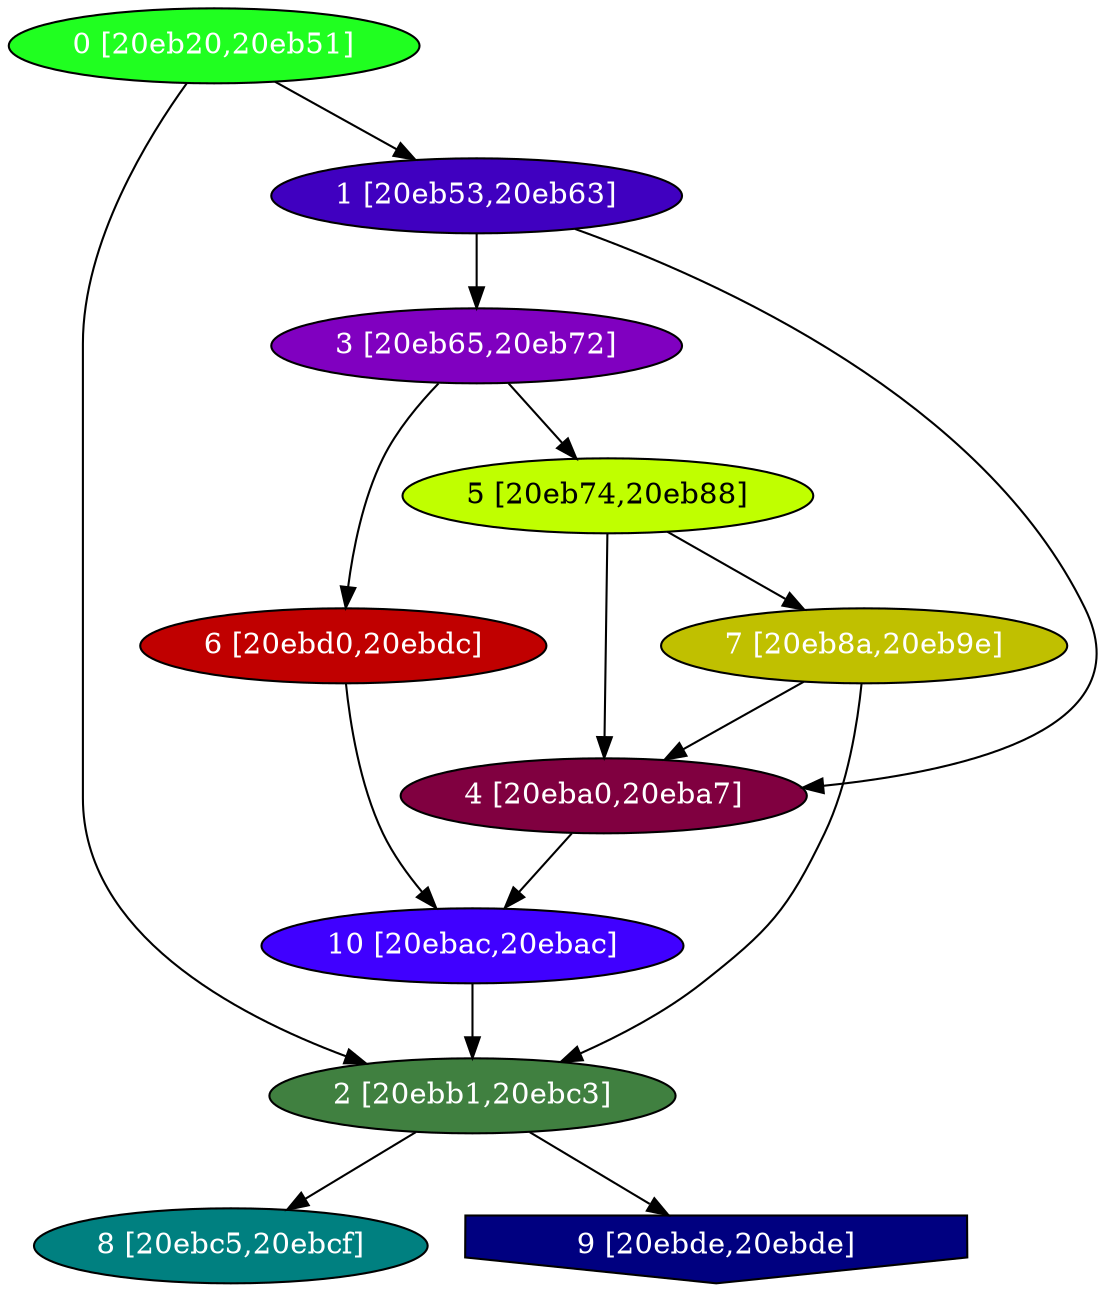diGraph libnss3{
	libnss3_0  [style=filled fillcolor="#20FF20" fontcolor="#ffffff" shape=oval label="0 [20eb20,20eb51]"]
	libnss3_1  [style=filled fillcolor="#4000C0" fontcolor="#ffffff" shape=oval label="1 [20eb53,20eb63]"]
	libnss3_2  [style=filled fillcolor="#408040" fontcolor="#ffffff" shape=oval label="2 [20ebb1,20ebc3]"]
	libnss3_3  [style=filled fillcolor="#8000C0" fontcolor="#ffffff" shape=oval label="3 [20eb65,20eb72]"]
	libnss3_4  [style=filled fillcolor="#800040" fontcolor="#ffffff" shape=oval label="4 [20eba0,20eba7]"]
	libnss3_5  [style=filled fillcolor="#C0FF00" fontcolor="#000000" shape=oval label="5 [20eb74,20eb88]"]
	libnss3_6  [style=filled fillcolor="#C00000" fontcolor="#ffffff" shape=oval label="6 [20ebd0,20ebdc]"]
	libnss3_7  [style=filled fillcolor="#C0C000" fontcolor="#ffffff" shape=oval label="7 [20eb8a,20eb9e]"]
	libnss3_8  [style=filled fillcolor="#008080" fontcolor="#ffffff" shape=oval label="8 [20ebc5,20ebcf]"]
	libnss3_9  [style=filled fillcolor="#000080" fontcolor="#ffffff" shape=invhouse label="9 [20ebde,20ebde]"]
	libnss3_a  [style=filled fillcolor="#4000FF" fontcolor="#ffffff" shape=oval label="10 [20ebac,20ebac]"]

	libnss3_0 -> libnss3_1
	libnss3_0 -> libnss3_2
	libnss3_1 -> libnss3_3
	libnss3_1 -> libnss3_4
	libnss3_2 -> libnss3_8
	libnss3_2 -> libnss3_9
	libnss3_3 -> libnss3_5
	libnss3_3 -> libnss3_6
	libnss3_4 -> libnss3_a
	libnss3_5 -> libnss3_4
	libnss3_5 -> libnss3_7
	libnss3_6 -> libnss3_a
	libnss3_7 -> libnss3_2
	libnss3_7 -> libnss3_4
	libnss3_a -> libnss3_2
}
